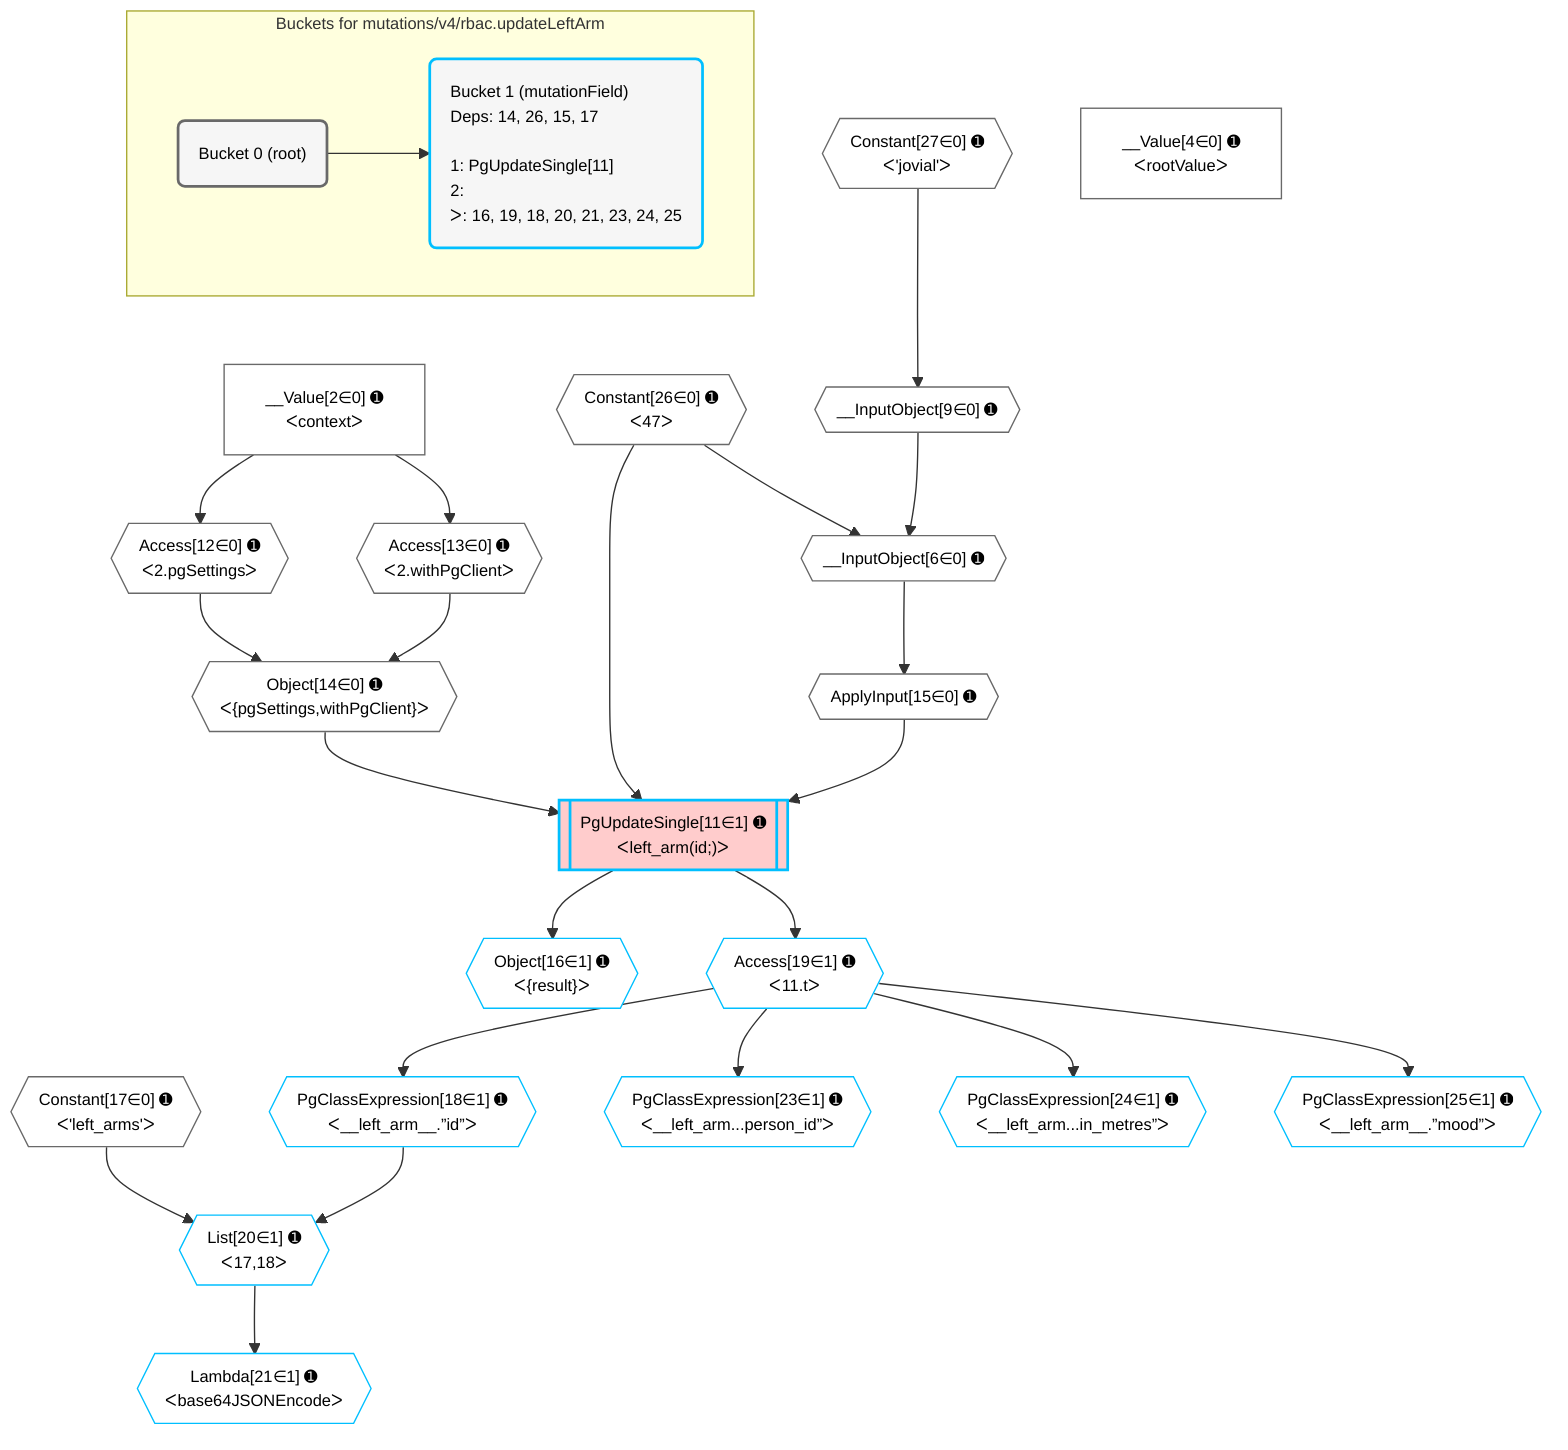 %%{init: {'themeVariables': { 'fontSize': '12px'}}}%%
graph TD
    classDef path fill:#eee,stroke:#000,color:#000
    classDef plan fill:#fff,stroke-width:1px,color:#000
    classDef itemplan fill:#fff,stroke-width:2px,color:#000
    classDef unbatchedplan fill:#dff,stroke-width:1px,color:#000
    classDef sideeffectplan fill:#fcc,stroke-width:2px,color:#000
    classDef bucket fill:#f6f6f6,color:#000,stroke-width:2px,text-align:left


    %% plan dependencies
    __InputObject6{{"__InputObject[6∈0] ➊"}}:::plan
    Constant26{{"Constant[26∈0] ➊<br />ᐸ47ᐳ"}}:::plan
    __InputObject9{{"__InputObject[9∈0] ➊"}}:::plan
    Constant26 & __InputObject9 --> __InputObject6
    Object14{{"Object[14∈0] ➊<br />ᐸ{pgSettings,withPgClient}ᐳ"}}:::plan
    Access12{{"Access[12∈0] ➊<br />ᐸ2.pgSettingsᐳ"}}:::plan
    Access13{{"Access[13∈0] ➊<br />ᐸ2.withPgClientᐳ"}}:::plan
    Access12 & Access13 --> Object14
    Constant27{{"Constant[27∈0] ➊<br />ᐸ'jovial'ᐳ"}}:::plan
    Constant27 --> __InputObject9
    __Value2["__Value[2∈0] ➊<br />ᐸcontextᐳ"]:::plan
    __Value2 --> Access12
    __Value2 --> Access13
    ApplyInput15{{"ApplyInput[15∈0] ➊"}}:::plan
    __InputObject6 --> ApplyInput15
    __Value4["__Value[4∈0] ➊<br />ᐸrootValueᐳ"]:::plan
    Constant17{{"Constant[17∈0] ➊<br />ᐸ'left_arms'ᐳ"}}:::plan
    PgUpdateSingle11[["PgUpdateSingle[11∈1] ➊<br />ᐸleft_arm(id;)ᐳ"]]:::sideeffectplan
    Object14 & Constant26 & ApplyInput15 --> PgUpdateSingle11
    List20{{"List[20∈1] ➊<br />ᐸ17,18ᐳ"}}:::plan
    PgClassExpression18{{"PgClassExpression[18∈1] ➊<br />ᐸ__left_arm__.”id”ᐳ"}}:::plan
    Constant17 & PgClassExpression18 --> List20
    Object16{{"Object[16∈1] ➊<br />ᐸ{result}ᐳ"}}:::plan
    PgUpdateSingle11 --> Object16
    Access19{{"Access[19∈1] ➊<br />ᐸ11.tᐳ"}}:::plan
    Access19 --> PgClassExpression18
    PgUpdateSingle11 --> Access19
    Lambda21{{"Lambda[21∈1] ➊<br />ᐸbase64JSONEncodeᐳ"}}:::plan
    List20 --> Lambda21
    PgClassExpression23{{"PgClassExpression[23∈1] ➊<br />ᐸ__left_arm...person_id”ᐳ"}}:::plan
    Access19 --> PgClassExpression23
    PgClassExpression24{{"PgClassExpression[24∈1] ➊<br />ᐸ__left_arm...in_metres”ᐳ"}}:::plan
    Access19 --> PgClassExpression24
    PgClassExpression25{{"PgClassExpression[25∈1] ➊<br />ᐸ__left_arm__.”mood”ᐳ"}}:::plan
    Access19 --> PgClassExpression25

    %% define steps

    subgraph "Buckets for mutations/v4/rbac.updateLeftArm"
    Bucket0("Bucket 0 (root)"):::bucket
    classDef bucket0 stroke:#696969
    class Bucket0,__Value2,__Value4,__InputObject6,__InputObject9,Access12,Access13,Object14,ApplyInput15,Constant17,Constant26,Constant27 bucket0
    Bucket1("Bucket 1 (mutationField)<br />Deps: 14, 26, 15, 17<br /><br />1: PgUpdateSingle[11]<br />2: <br />ᐳ: 16, 19, 18, 20, 21, 23, 24, 25"):::bucket
    classDef bucket1 stroke:#00bfff
    class Bucket1,PgUpdateSingle11,Object16,PgClassExpression18,Access19,List20,Lambda21,PgClassExpression23,PgClassExpression24,PgClassExpression25 bucket1
    Bucket0 --> Bucket1
    end